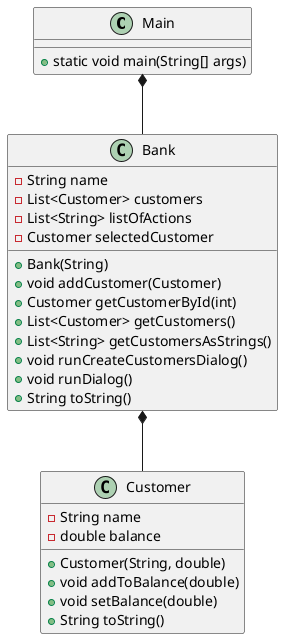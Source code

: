 @startuml
class Main{
 + static void main(String[] args)
}

class Bank{
 - String name
 - List<Customer> customers
 - List<String> listOfActions
 - Customer selectedCustomer
 + Bank(String)
 + void addCustomer(Customer)
 + Customer getCustomerById(int)
 + List<Customer> getCustomers()
 + List<String> getCustomersAsStrings()
 + void runCreateCustomersDialog()
 + void runDialog()
 + String toString()
}

class Customer{
 - String name
 - double balance
 + Customer(String, double)
 + void addToBalance(double)
 + void setBalance(double)
 + String toString()

}



Main *-- Bank
Bank *-- Customer

@enduml